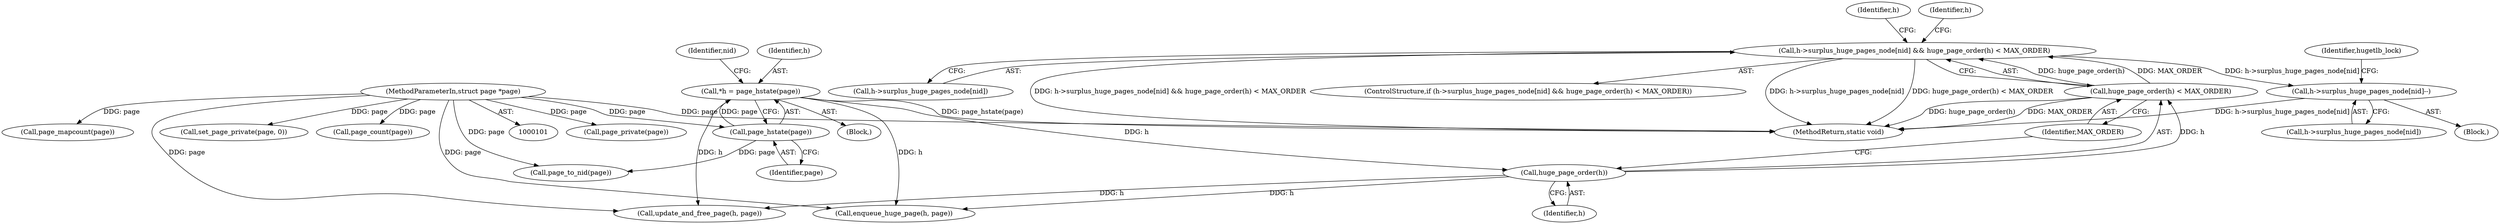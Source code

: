 digraph "0_linux_90481622d75715bfcb68501280a917dbfe516029_5@array" {
"1000144" [label="(Call,h->surplus_huge_pages_node[nid] && huge_page_order(h) < MAX_ORDER)"];
"1000150" [label="(Call,huge_page_order(h) < MAX_ORDER)"];
"1000151" [label="(Call,huge_page_order(h))"];
"1000105" [label="(Call,*h = page_hstate(page))"];
"1000107" [label="(Call,page_hstate(page))"];
"1000102" [label="(MethodParameterIn,struct page *page)"];
"1000162" [label="(Call,h->surplus_huge_pages_node[nid]--)"];
"1000151" [label="(Call,huge_page_order(h))"];
"1000150" [label="(Call,huge_page_order(h) < MAX_ORDER)"];
"1000155" [label="(Call,update_and_free_page(h, page))"];
"1000143" [label="(ControlStructure,if (h->surplus_huge_pages_node[nid] && huge_page_order(h) < MAX_ORDER))"];
"1000154" [label="(Block,)"];
"1000175" [label="(Identifier,hugetlb_lock)"];
"1000162" [label="(Call,h->surplus_huge_pages_node[nid]--)"];
"1000105" [label="(Call,*h = page_hstate(page))"];
"1000181" [label="(MethodReturn,static void)"];
"1000119" [label="(Call,page_private(page))"];
"1000133" [label="(Call,page_mapcount(page))"];
"1000121" [label="(Call,set_page_private(page, 0))"];
"1000144" [label="(Call,h->surplus_huge_pages_node[nid] && huge_page_order(h) < MAX_ORDER)"];
"1000153" [label="(Identifier,MAX_ORDER)"];
"1000103" [label="(Block,)"];
"1000102" [label="(MethodParameterIn,struct page *page)"];
"1000130" [label="(Call,page_count(page))"];
"1000111" [label="(Identifier,nid)"];
"1000112" [label="(Call,page_to_nid(page))"];
"1000107" [label="(Call,page_hstate(page))"];
"1000171" [label="(Identifier,h)"];
"1000156" [label="(Identifier,h)"];
"1000145" [label="(Call,h->surplus_huge_pages_node[nid])"];
"1000152" [label="(Identifier,h)"];
"1000170" [label="(Call,enqueue_huge_page(h, page))"];
"1000108" [label="(Identifier,page)"];
"1000106" [label="(Identifier,h)"];
"1000163" [label="(Call,h->surplus_huge_pages_node[nid])"];
"1000144" -> "1000143"  [label="AST: "];
"1000144" -> "1000145"  [label="CFG: "];
"1000144" -> "1000150"  [label="CFG: "];
"1000145" -> "1000144"  [label="AST: "];
"1000150" -> "1000144"  [label="AST: "];
"1000156" -> "1000144"  [label="CFG: "];
"1000171" -> "1000144"  [label="CFG: "];
"1000144" -> "1000181"  [label="DDG: h->surplus_huge_pages_node[nid] && huge_page_order(h) < MAX_ORDER"];
"1000144" -> "1000181"  [label="DDG: h->surplus_huge_pages_node[nid]"];
"1000144" -> "1000181"  [label="DDG: huge_page_order(h) < MAX_ORDER"];
"1000150" -> "1000144"  [label="DDG: huge_page_order(h)"];
"1000150" -> "1000144"  [label="DDG: MAX_ORDER"];
"1000144" -> "1000162"  [label="DDG: h->surplus_huge_pages_node[nid]"];
"1000150" -> "1000153"  [label="CFG: "];
"1000151" -> "1000150"  [label="AST: "];
"1000153" -> "1000150"  [label="AST: "];
"1000150" -> "1000181"  [label="DDG: MAX_ORDER"];
"1000150" -> "1000181"  [label="DDG: huge_page_order(h)"];
"1000151" -> "1000150"  [label="DDG: h"];
"1000151" -> "1000152"  [label="CFG: "];
"1000152" -> "1000151"  [label="AST: "];
"1000153" -> "1000151"  [label="CFG: "];
"1000105" -> "1000151"  [label="DDG: h"];
"1000151" -> "1000155"  [label="DDG: h"];
"1000151" -> "1000170"  [label="DDG: h"];
"1000105" -> "1000103"  [label="AST: "];
"1000105" -> "1000107"  [label="CFG: "];
"1000106" -> "1000105"  [label="AST: "];
"1000107" -> "1000105"  [label="AST: "];
"1000111" -> "1000105"  [label="CFG: "];
"1000105" -> "1000181"  [label="DDG: page_hstate(page)"];
"1000107" -> "1000105"  [label="DDG: page"];
"1000105" -> "1000155"  [label="DDG: h"];
"1000105" -> "1000170"  [label="DDG: h"];
"1000107" -> "1000108"  [label="CFG: "];
"1000108" -> "1000107"  [label="AST: "];
"1000102" -> "1000107"  [label="DDG: page"];
"1000107" -> "1000112"  [label="DDG: page"];
"1000102" -> "1000101"  [label="AST: "];
"1000102" -> "1000181"  [label="DDG: page"];
"1000102" -> "1000112"  [label="DDG: page"];
"1000102" -> "1000119"  [label="DDG: page"];
"1000102" -> "1000121"  [label="DDG: page"];
"1000102" -> "1000130"  [label="DDG: page"];
"1000102" -> "1000133"  [label="DDG: page"];
"1000102" -> "1000155"  [label="DDG: page"];
"1000102" -> "1000170"  [label="DDG: page"];
"1000162" -> "1000154"  [label="AST: "];
"1000162" -> "1000163"  [label="CFG: "];
"1000163" -> "1000162"  [label="AST: "];
"1000175" -> "1000162"  [label="CFG: "];
"1000162" -> "1000181"  [label="DDG: h->surplus_huge_pages_node[nid]"];
}
